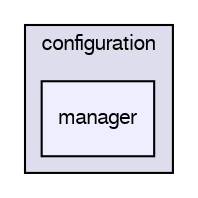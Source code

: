 digraph "/var/lib/jenkins/workspace/kaa_v0.6.1/client/client-multi/client-cpp/kaa/configuration/manager" {
  bgcolor=transparent;
  compound=true
  node [ fontsize="10", fontname="FreeSans"];
  edge [ labelfontsize="10", labelfontname="FreeSans"];
  subgraph clusterdir_e7fd2bad5fdf4320a4fa1ff45d5a0aa5 {
    graph [ bgcolor="#ddddee", pencolor="black", label="configuration" fontname="FreeSans", fontsize="10", URL="dir_e7fd2bad5fdf4320a4fa1ff45d5a0aa5.html"]
  dir_dd2bf0dd9afc2f43f13240b515e6c36b [shape=box, label="manager", style="filled", fillcolor="#eeeeff", pencolor="black", URL="dir_dd2bf0dd9afc2f43f13240b515e6c36b.html"];
  }
}

